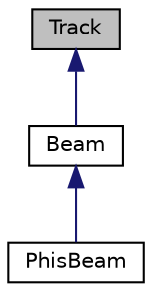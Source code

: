 digraph "Track"
{
  edge [fontname="Helvetica",fontsize="10",labelfontname="Helvetica",labelfontsize="10"];
  node [fontname="Helvetica",fontsize="10",shape=record];
  Node0 [label="Track",height=0.2,width=0.4,color="black", fillcolor="grey75", style="filled", fontcolor="black"];
  Node0 -> Node1 [dir="back",color="midnightblue",fontsize="10",style="solid",fontname="Helvetica"];
  Node1 [label="Beam",height=0.2,width=0.4,color="black", fillcolor="white", style="filled",URL="$class_beam.html",tooltip="A plane-parallel optical beam that is created by act of reflection / refraction when a light incident..."];
  Node1 -> Node2 [dir="back",color="midnightblue",fontsize="10",style="solid",fontname="Helvetica"];
  Node2 [label="PhisBeam",height=0.2,width=0.4,color="black", fillcolor="white", style="filled",URL="$class_phis_beam.html"];
}
